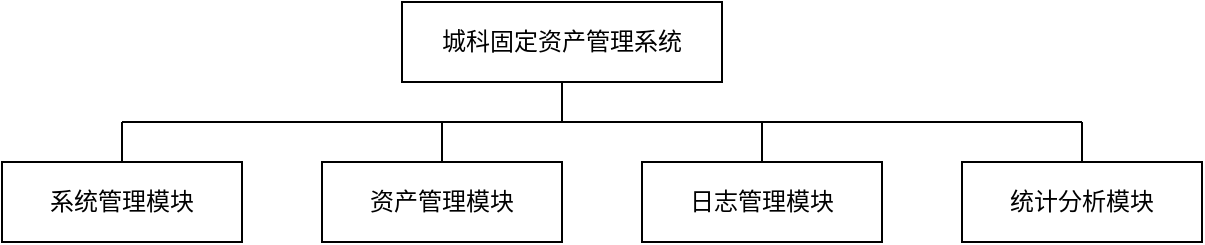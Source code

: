 <mxfile>
    <diagram id="WwvmYa0V0TaiCRPJHLAq" name="第 1 页">
        <mxGraphModel dx="1216" dy="601" grid="1" gridSize="10" guides="1" tooltips="1" connect="1" arrows="1" fold="1" page="1" pageScale="1" pageWidth="827" pageHeight="1169" math="0" shadow="0">
            <root>
                <mxCell id="0"/>
                <mxCell id="1" parent="0"/>
                <mxCell id="11" style="edgeStyle=none;html=1;endArrow=none;endFill=0;" edge="1" parent="1" source="2">
                    <mxGeometry relative="1" as="geometry">
                        <mxPoint x="480" y="140" as="targetPoint"/>
                    </mxGeometry>
                </mxCell>
                <mxCell id="2" value="城科固定资产管理系统" style="rounded=0;whiteSpace=wrap;html=1;" vertex="1" parent="1">
                    <mxGeometry x="400" y="80" width="160" height="40" as="geometry"/>
                </mxCell>
                <mxCell id="10" style="edgeStyle=none;html=1;endArrow=none;endFill=0;" edge="1" parent="1" source="3">
                    <mxGeometry relative="1" as="geometry">
                        <mxPoint x="260" y="140" as="targetPoint"/>
                    </mxGeometry>
                </mxCell>
                <mxCell id="3" value="系统管理模块" style="rounded=0;whiteSpace=wrap;html=1;" vertex="1" parent="1">
                    <mxGeometry x="200" y="160" width="120" height="40" as="geometry"/>
                </mxCell>
                <mxCell id="12" style="edgeStyle=none;html=1;endArrow=none;endFill=0;" edge="1" parent="1" source="4">
                    <mxGeometry relative="1" as="geometry">
                        <mxPoint x="420" y="140" as="targetPoint"/>
                    </mxGeometry>
                </mxCell>
                <mxCell id="4" value="资产管理模块" style="rounded=0;whiteSpace=wrap;html=1;" vertex="1" parent="1">
                    <mxGeometry x="360" y="160" width="120" height="40" as="geometry"/>
                </mxCell>
                <mxCell id="13" style="edgeStyle=none;html=1;endArrow=none;endFill=0;" edge="1" parent="1" source="5">
                    <mxGeometry relative="1" as="geometry">
                        <mxPoint x="580" y="140" as="targetPoint"/>
                    </mxGeometry>
                </mxCell>
                <mxCell id="5" value="日志管理模块" style="rounded=0;whiteSpace=wrap;html=1;" vertex="1" parent="1">
                    <mxGeometry x="520" y="160" width="120" height="40" as="geometry"/>
                </mxCell>
                <mxCell id="14" style="edgeStyle=none;html=1;endArrow=none;endFill=0;" edge="1" parent="1" source="6">
                    <mxGeometry relative="1" as="geometry">
                        <mxPoint x="740" y="140" as="targetPoint"/>
                    </mxGeometry>
                </mxCell>
                <mxCell id="6" value="统计分析模块" style="rounded=0;whiteSpace=wrap;html=1;" vertex="1" parent="1">
                    <mxGeometry x="680" y="160" width="120" height="40" as="geometry"/>
                </mxCell>
                <mxCell id="8" value="" style="endArrow=none;html=1;" edge="1" parent="1">
                    <mxGeometry width="50" height="50" relative="1" as="geometry">
                        <mxPoint x="260" y="140" as="sourcePoint"/>
                        <mxPoint x="740" y="140" as="targetPoint"/>
                        <Array as="points"/>
                    </mxGeometry>
                </mxCell>
            </root>
        </mxGraphModel>
    </diagram>
</mxfile>